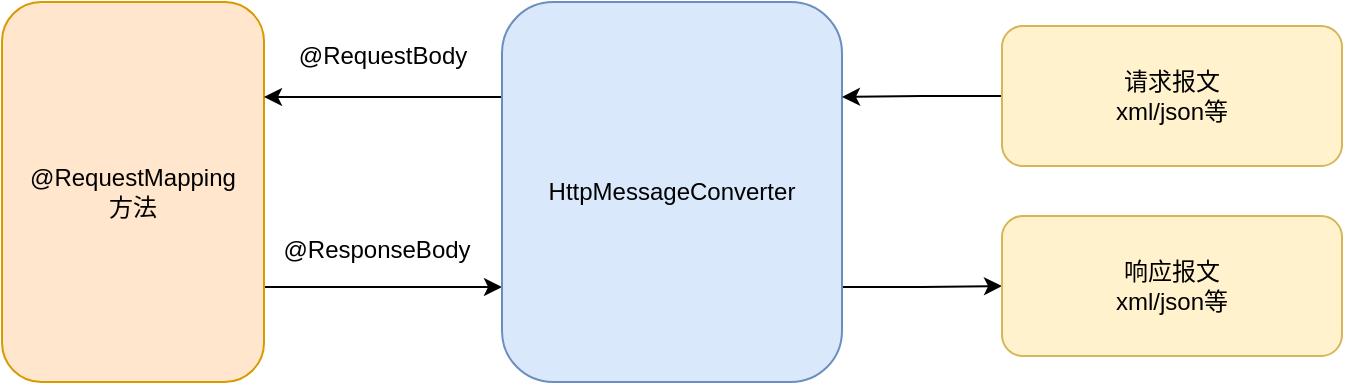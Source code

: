 <mxfile version="15.8.4" type="device"><diagram id="F8QnmSeapJFfDGJkiZvp" name="第 1 页"><mxGraphModel dx="946" dy="625" grid="1" gridSize="10" guides="1" tooltips="1" connect="1" arrows="1" fold="1" page="1" pageScale="1" pageWidth="827" pageHeight="1169" math="0" shadow="0"><root><mxCell id="0"/><mxCell id="1" parent="0"/><mxCell id="37bwFeY-HvZLvdQkOBaP-8" style="edgeStyle=orthogonalEdgeStyle;rounded=0;orthogonalLoop=1;jettySize=auto;html=1;exitX=1;exitY=0.75;exitDx=0;exitDy=0;entryX=0;entryY=0.75;entryDx=0;entryDy=0;" edge="1" parent="1" source="37bwFeY-HvZLvdQkOBaP-1" target="37bwFeY-HvZLvdQkOBaP-2"><mxGeometry relative="1" as="geometry"/></mxCell><mxCell id="37bwFeY-HvZLvdQkOBaP-1" value="@RequestMapping&lt;br&gt;方法" style="rounded=1;whiteSpace=wrap;html=1;fillColor=#ffe6cc;strokeColor=#d79b00;" vertex="1" parent="1"><mxGeometry x="60" y="200" width="131" height="190" as="geometry"/></mxCell><mxCell id="37bwFeY-HvZLvdQkOBaP-7" style="edgeStyle=orthogonalEdgeStyle;rounded=0;orthogonalLoop=1;jettySize=auto;html=1;exitX=0;exitY=0.25;exitDx=0;exitDy=0;entryX=1;entryY=0.25;entryDx=0;entryDy=0;" edge="1" parent="1" source="37bwFeY-HvZLvdQkOBaP-2" target="37bwFeY-HvZLvdQkOBaP-1"><mxGeometry relative="1" as="geometry"/></mxCell><mxCell id="37bwFeY-HvZLvdQkOBaP-9" style="edgeStyle=orthogonalEdgeStyle;rounded=0;orthogonalLoop=1;jettySize=auto;html=1;exitX=1;exitY=0.75;exitDx=0;exitDy=0;entryX=0;entryY=0.5;entryDx=0;entryDy=0;" edge="1" parent="1" source="37bwFeY-HvZLvdQkOBaP-2" target="37bwFeY-HvZLvdQkOBaP-4"><mxGeometry relative="1" as="geometry"/></mxCell><mxCell id="37bwFeY-HvZLvdQkOBaP-2" value="HttpMessageConverter" style="rounded=1;whiteSpace=wrap;html=1;fillColor=#dae8fc;strokeColor=#6c8ebf;" vertex="1" parent="1"><mxGeometry x="310" y="200" width="170" height="190" as="geometry"/></mxCell><mxCell id="37bwFeY-HvZLvdQkOBaP-5" style="edgeStyle=orthogonalEdgeStyle;rounded=0;orthogonalLoop=1;jettySize=auto;html=1;exitX=0;exitY=0.5;exitDx=0;exitDy=0;entryX=1;entryY=0.25;entryDx=0;entryDy=0;" edge="1" parent="1" source="37bwFeY-HvZLvdQkOBaP-3" target="37bwFeY-HvZLvdQkOBaP-2"><mxGeometry relative="1" as="geometry"/></mxCell><mxCell id="37bwFeY-HvZLvdQkOBaP-3" value="请求报文&lt;br&gt;xml/json等" style="rounded=1;whiteSpace=wrap;html=1;fillColor=#fff2cc;strokeColor=#d6b656;" vertex="1" parent="1"><mxGeometry x="560" y="212" width="170" height="70" as="geometry"/></mxCell><mxCell id="37bwFeY-HvZLvdQkOBaP-4" value="响应报文&lt;br&gt;xml/json等" style="rounded=1;whiteSpace=wrap;html=1;fillColor=#fff2cc;strokeColor=#d6b656;" vertex="1" parent="1"><mxGeometry x="560" y="307" width="170" height="70" as="geometry"/></mxCell><mxCell id="37bwFeY-HvZLvdQkOBaP-11" value="@RequestBody" style="text;html=1;align=center;verticalAlign=middle;resizable=0;points=[];autosize=1;strokeColor=none;fillColor=none;" vertex="1" parent="1"><mxGeometry x="200" y="217" width="100" height="20" as="geometry"/></mxCell><mxCell id="37bwFeY-HvZLvdQkOBaP-12" value="@ResponseBody" style="text;html=1;align=center;verticalAlign=middle;resizable=0;points=[];autosize=1;strokeColor=none;fillColor=none;" vertex="1" parent="1"><mxGeometry x="192" y="314" width="110" height="20" as="geometry"/></mxCell></root></mxGraphModel></diagram></mxfile>